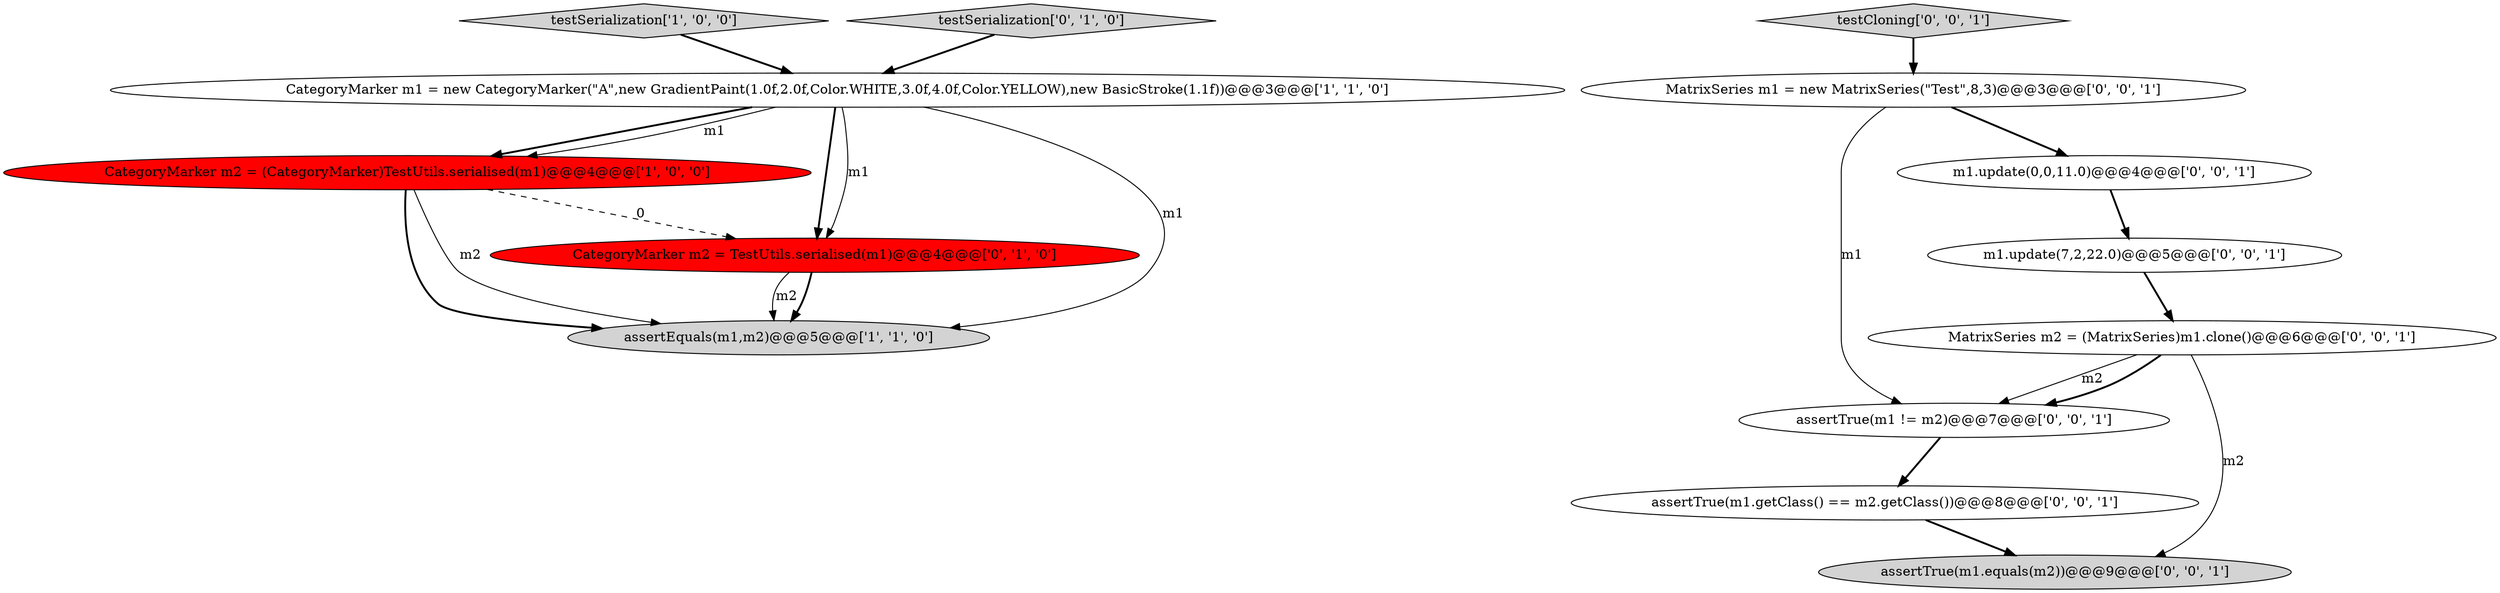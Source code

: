 digraph {
3 [style = filled, label = "testSerialization['1', '0', '0']", fillcolor = lightgray, shape = diamond image = "AAA0AAABBB1BBB"];
12 [style = filled, label = "testCloning['0', '0', '1']", fillcolor = lightgray, shape = diamond image = "AAA0AAABBB3BBB"];
0 [style = filled, label = "CategoryMarker m2 = (CategoryMarker)TestUtils.serialised(m1)@@@4@@@['1', '0', '0']", fillcolor = red, shape = ellipse image = "AAA1AAABBB1BBB"];
4 [style = filled, label = "CategoryMarker m2 = TestUtils.serialised(m1)@@@4@@@['0', '1', '0']", fillcolor = red, shape = ellipse image = "AAA1AAABBB2BBB"];
5 [style = filled, label = "testSerialization['0', '1', '0']", fillcolor = lightgray, shape = diamond image = "AAA0AAABBB2BBB"];
7 [style = filled, label = "MatrixSeries m2 = (MatrixSeries)m1.clone()@@@6@@@['0', '0', '1']", fillcolor = white, shape = ellipse image = "AAA0AAABBB3BBB"];
6 [style = filled, label = "assertTrue(m1 != m2)@@@7@@@['0', '0', '1']", fillcolor = white, shape = ellipse image = "AAA0AAABBB3BBB"];
9 [style = filled, label = "assertTrue(m1.equals(m2))@@@9@@@['0', '0', '1']", fillcolor = lightgray, shape = ellipse image = "AAA0AAABBB3BBB"];
10 [style = filled, label = "MatrixSeries m1 = new MatrixSeries(\"Test\",8,3)@@@3@@@['0', '0', '1']", fillcolor = white, shape = ellipse image = "AAA0AAABBB3BBB"];
1 [style = filled, label = "CategoryMarker m1 = new CategoryMarker(\"A\",new GradientPaint(1.0f,2.0f,Color.WHITE,3.0f,4.0f,Color.YELLOW),new BasicStroke(1.1f))@@@3@@@['1', '1', '0']", fillcolor = white, shape = ellipse image = "AAA0AAABBB1BBB"];
11 [style = filled, label = "m1.update(0,0,11.0)@@@4@@@['0', '0', '1']", fillcolor = white, shape = ellipse image = "AAA0AAABBB3BBB"];
8 [style = filled, label = "assertTrue(m1.getClass() == m2.getClass())@@@8@@@['0', '0', '1']", fillcolor = white, shape = ellipse image = "AAA0AAABBB3BBB"];
13 [style = filled, label = "m1.update(7,2,22.0)@@@5@@@['0', '0', '1']", fillcolor = white, shape = ellipse image = "AAA0AAABBB3BBB"];
2 [style = filled, label = "assertEquals(m1,m2)@@@5@@@['1', '1', '0']", fillcolor = lightgray, shape = ellipse image = "AAA0AAABBB1BBB"];
7->9 [style = solid, label="m2"];
1->4 [style = bold, label=""];
3->1 [style = bold, label=""];
0->2 [style = bold, label=""];
0->4 [style = dashed, label="0"];
7->6 [style = solid, label="m2"];
1->0 [style = bold, label=""];
4->2 [style = bold, label=""];
4->2 [style = solid, label="m2"];
1->2 [style = solid, label="m1"];
5->1 [style = bold, label=""];
12->10 [style = bold, label=""];
0->2 [style = solid, label="m2"];
13->7 [style = bold, label=""];
11->13 [style = bold, label=""];
6->8 [style = bold, label=""];
7->6 [style = bold, label=""];
8->9 [style = bold, label=""];
1->4 [style = solid, label="m1"];
10->6 [style = solid, label="m1"];
1->0 [style = solid, label="m1"];
10->11 [style = bold, label=""];
}
